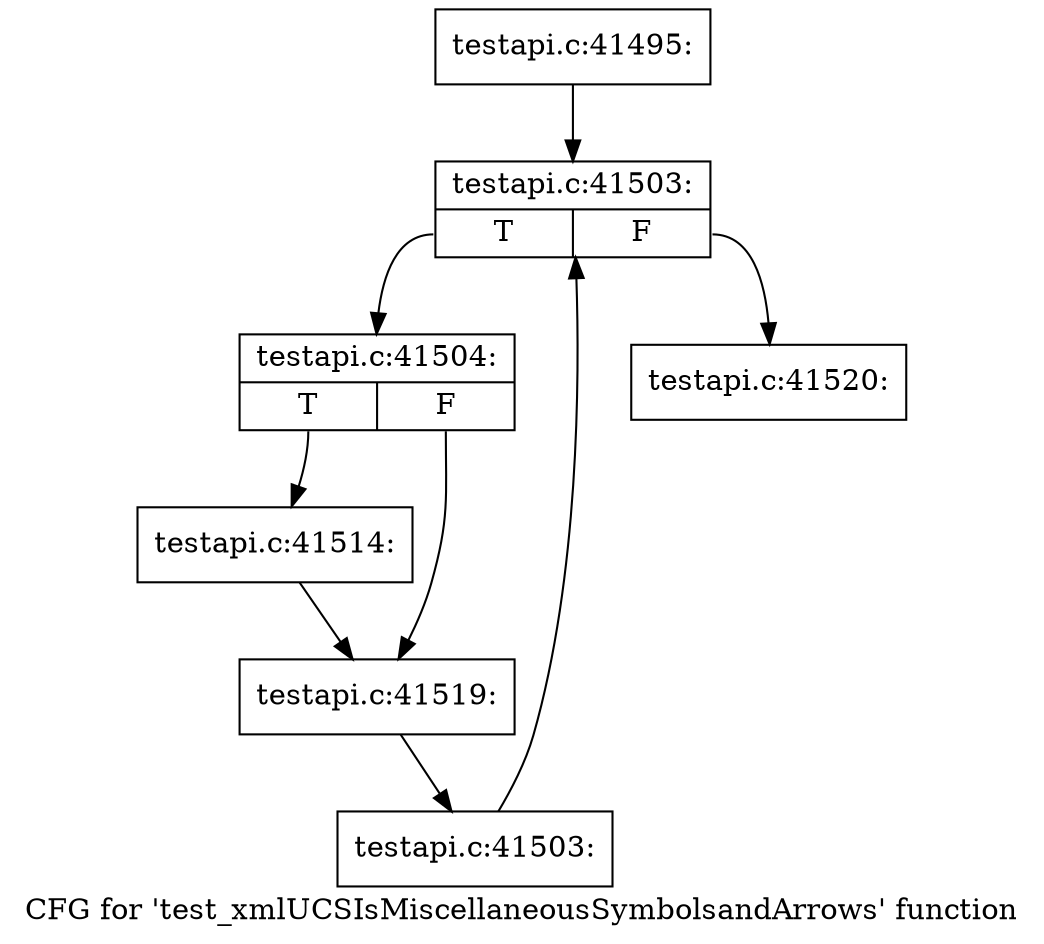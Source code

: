 digraph "CFG for 'test_xmlUCSIsMiscellaneousSymbolsandArrows' function" {
	label="CFG for 'test_xmlUCSIsMiscellaneousSymbolsandArrows' function";

	Node0x573e5f0 [shape=record,label="{testapi.c:41495:}"];
	Node0x573e5f0 -> Node0x5746050;
	Node0x5746050 [shape=record,label="{testapi.c:41503:|{<s0>T|<s1>F}}"];
	Node0x5746050:s0 -> Node0x5746330;
	Node0x5746050:s1 -> Node0x5745eb0;
	Node0x5746330 [shape=record,label="{testapi.c:41504:|{<s0>T|<s1>F}}"];
	Node0x5746330:s0 -> Node0x5747190;
	Node0x5746330:s1 -> Node0x5747960;
	Node0x5747190 [shape=record,label="{testapi.c:41514:}"];
	Node0x5747190 -> Node0x5747960;
	Node0x5747960 [shape=record,label="{testapi.c:41519:}"];
	Node0x5747960 -> Node0x57462a0;
	Node0x57462a0 [shape=record,label="{testapi.c:41503:}"];
	Node0x57462a0 -> Node0x5746050;
	Node0x5745eb0 [shape=record,label="{testapi.c:41520:}"];
}

